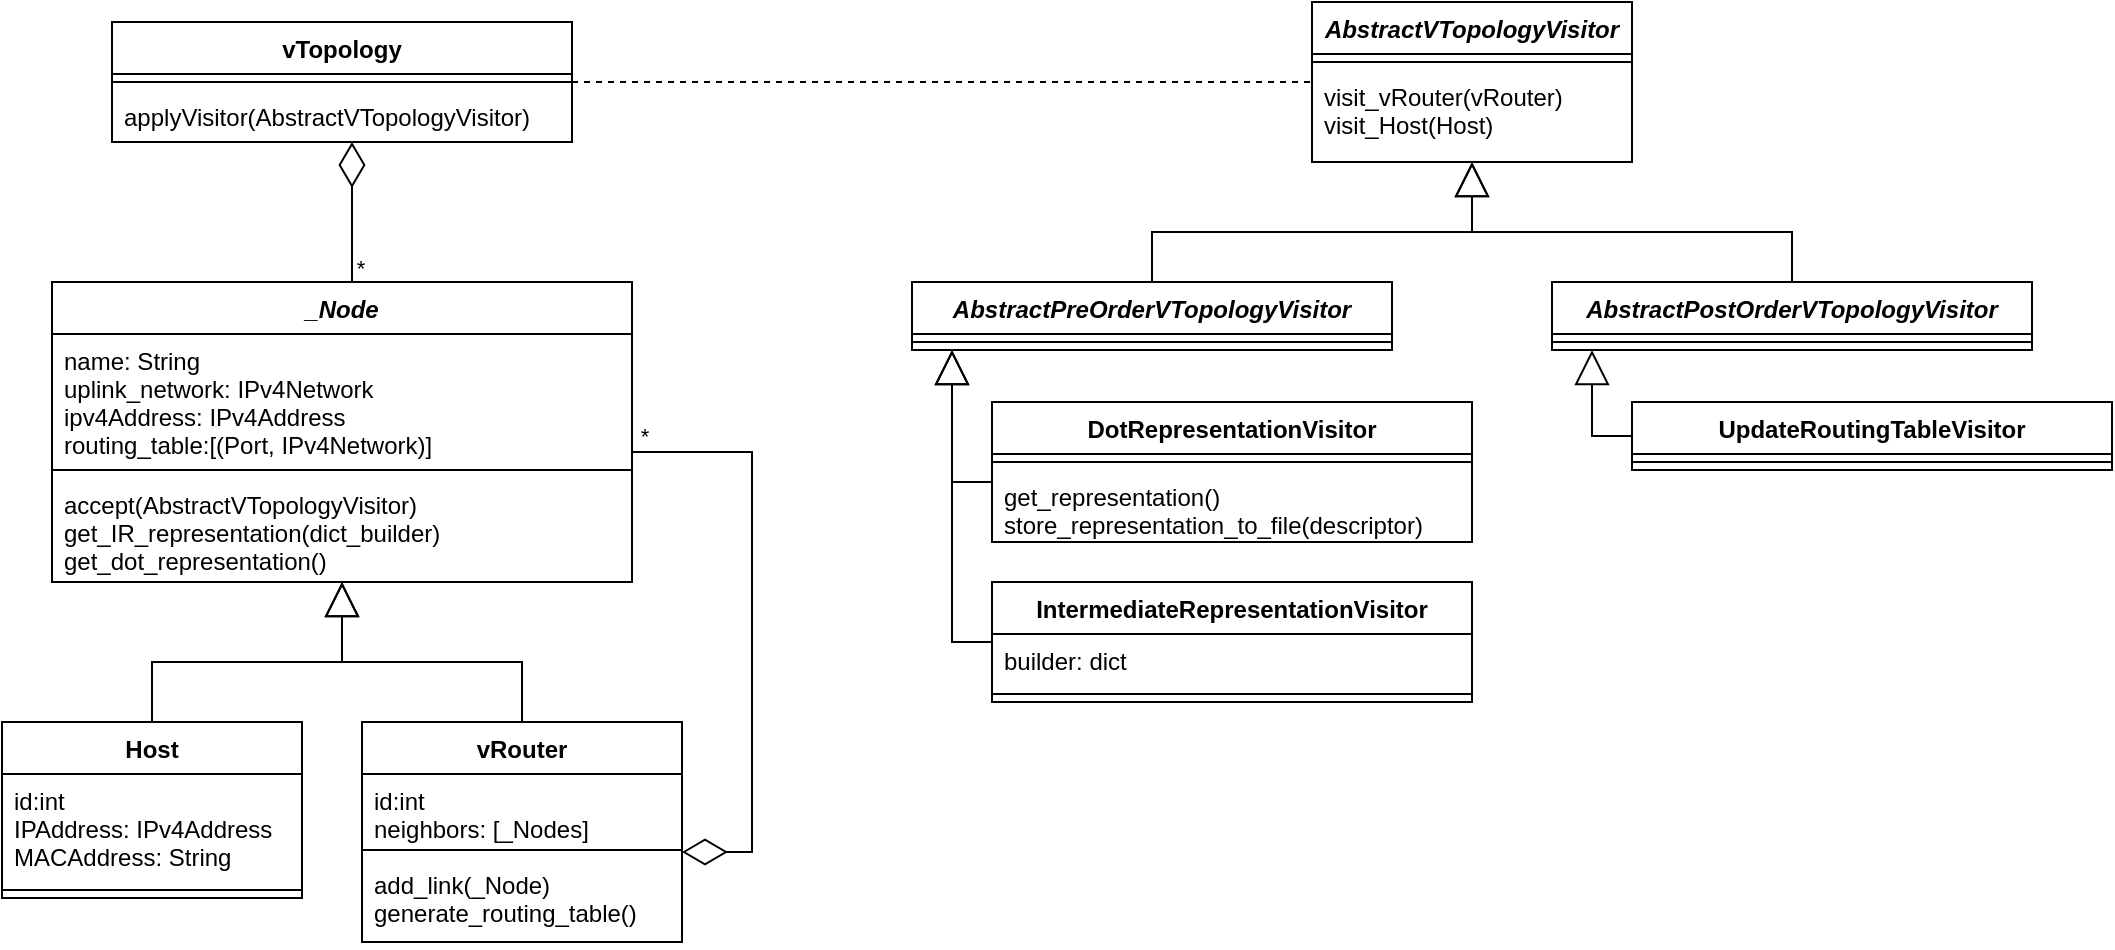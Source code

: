 <mxfile version="14.5.1" type="device"><diagram id="0sm4el6s3_t0px6t5tR7" name="Page-1"><mxGraphModel dx="1150" dy="1152" grid="1" gridSize="10" guides="1" tooltips="1" connect="1" arrows="1" fold="1" page="1" pageScale="1" pageWidth="827" pageHeight="1169" math="0" shadow="0"><root><mxCell id="0"/><mxCell id="1" parent="0"/><mxCell id="20_lO-7Dl9Hoh911eCzB-68" style="edgeStyle=orthogonalEdgeStyle;rounded=0;orthogonalLoop=1;jettySize=auto;html=1;endArrow=none;endFill=0;endSize=15;dashed=1;" edge="1" parent="1" source="20_lO-7Dl9Hoh911eCzB-4" target="20_lO-7Dl9Hoh911eCzB-43"><mxGeometry relative="1" as="geometry"/></mxCell><mxCell id="20_lO-7Dl9Hoh911eCzB-4" value="vTopology" style="swimlane;fontStyle=1;align=center;verticalAlign=top;childLayout=stackLayout;horizontal=1;startSize=26;horizontalStack=0;resizeParent=1;resizeParentMax=0;resizeLast=0;collapsible=1;marginBottom=0;" vertex="1" parent="1"><mxGeometry x="920" y="90" width="230" height="60" as="geometry"/></mxCell><mxCell id="20_lO-7Dl9Hoh911eCzB-5" value="" style="line;strokeWidth=1;fillColor=none;align=left;verticalAlign=middle;spacingTop=-1;spacingLeft=3;spacingRight=3;rotatable=0;labelPosition=right;points=[];portConstraint=eastwest;" vertex="1" parent="20_lO-7Dl9Hoh911eCzB-4"><mxGeometry y="26" width="230" height="8" as="geometry"/></mxCell><mxCell id="20_lO-7Dl9Hoh911eCzB-6" value="applyVisitor(AbstractVTopologyVisitor)" style="text;strokeColor=none;fillColor=none;align=left;verticalAlign=top;spacingLeft=4;spacingRight=4;overflow=hidden;rotatable=0;points=[[0,0.5],[1,0.5]];portConstraint=eastwest;" vertex="1" parent="20_lO-7Dl9Hoh911eCzB-4"><mxGeometry y="34" width="230" height="26" as="geometry"/></mxCell><mxCell id="20_lO-7Dl9Hoh911eCzB-12" style="edgeStyle=orthogonalEdgeStyle;rounded=0;orthogonalLoop=1;jettySize=auto;html=1;startArrow=none;startFill=0;startSize=20;endArrow=diamondThin;endFill=0;endSize=20;" edge="1" parent="1" source="20_lO-7Dl9Hoh911eCzB-30" target="20_lO-7Dl9Hoh911eCzB-4"><mxGeometry relative="1" as="geometry"><Array as="points"><mxPoint x="1040" y="180"/><mxPoint x="1040" y="180"/></Array></mxGeometry></mxCell><mxCell id="20_lO-7Dl9Hoh911eCzB-13" value="*" style="edgeLabel;html=1;align=center;verticalAlign=middle;resizable=0;points=[];labelBackgroundColor=none;" vertex="1" connectable="0" parent="20_lO-7Dl9Hoh911eCzB-12"><mxGeometry x="-0.963" relative="1" as="geometry"><mxPoint x="4" y="-6" as="offset"/></mxGeometry></mxCell><mxCell id="20_lO-7Dl9Hoh911eCzB-33" style="edgeStyle=orthogonalEdgeStyle;rounded=0;orthogonalLoop=1;jettySize=auto;html=1;endArrow=block;endFill=0;endSize=15;" edge="1" parent="1" source="20_lO-7Dl9Hoh911eCzB-14" target="20_lO-7Dl9Hoh911eCzB-30"><mxGeometry relative="1" as="geometry"/></mxCell><mxCell id="20_lO-7Dl9Hoh911eCzB-41" style="edgeStyle=orthogonalEdgeStyle;rounded=0;orthogonalLoop=1;jettySize=auto;html=1;endArrow=diamondThin;endFill=0;endSize=20;" edge="1" parent="1" source="20_lO-7Dl9Hoh911eCzB-30" target="20_lO-7Dl9Hoh911eCzB-14"><mxGeometry relative="1" as="geometry"><Array as="points"><mxPoint x="1240" y="305"/><mxPoint x="1240" y="505"/></Array></mxGeometry></mxCell><mxCell id="20_lO-7Dl9Hoh911eCzB-42" value="*" style="edgeLabel;html=1;align=center;verticalAlign=middle;resizable=0;points=[];" vertex="1" connectable="0" parent="20_lO-7Dl9Hoh911eCzB-41"><mxGeometry x="-0.937" y="-2" relative="1" as="geometry"><mxPoint x="-4" y="-10" as="offset"/></mxGeometry></mxCell><mxCell id="20_lO-7Dl9Hoh911eCzB-14" value="vRouter" style="swimlane;fontStyle=1;align=center;verticalAlign=top;childLayout=stackLayout;horizontal=1;startSize=26;horizontalStack=0;resizeParent=1;resizeParentMax=0;resizeLast=0;collapsible=1;marginBottom=0;" vertex="1" parent="1"><mxGeometry x="1045" y="440" width="160" height="110" as="geometry"/></mxCell><mxCell id="20_lO-7Dl9Hoh911eCzB-15" value="id:int&#10;neighbors: [_Nodes]" style="text;strokeColor=none;fillColor=none;align=left;verticalAlign=top;spacingLeft=4;spacingRight=4;overflow=hidden;rotatable=0;points=[[0,0.5],[1,0.5]];portConstraint=eastwest;" vertex="1" parent="20_lO-7Dl9Hoh911eCzB-14"><mxGeometry y="26" width="160" height="34" as="geometry"/></mxCell><mxCell id="20_lO-7Dl9Hoh911eCzB-37" value="" style="line;strokeWidth=1;fillColor=none;align=left;verticalAlign=middle;spacingTop=-1;spacingLeft=3;spacingRight=3;rotatable=0;labelPosition=right;points=[];portConstraint=eastwest;" vertex="1" parent="20_lO-7Dl9Hoh911eCzB-14"><mxGeometry y="60" width="160" height="8" as="geometry"/></mxCell><mxCell id="20_lO-7Dl9Hoh911eCzB-39" value="add_link(_Node)&#10;generate_routing_table()&#10;" style="text;strokeColor=none;fillColor=none;align=left;verticalAlign=top;spacingLeft=4;spacingRight=4;overflow=hidden;rotatable=0;points=[[0,0.5],[1,0.5]];portConstraint=eastwest;" vertex="1" parent="20_lO-7Dl9Hoh911eCzB-14"><mxGeometry y="68" width="160" height="42" as="geometry"/></mxCell><mxCell id="20_lO-7Dl9Hoh911eCzB-34" style="edgeStyle=orthogonalEdgeStyle;rounded=0;orthogonalLoop=1;jettySize=auto;html=1;endArrow=block;endFill=0;endSize=15;" edge="1" parent="1" source="20_lO-7Dl9Hoh911eCzB-17" target="20_lO-7Dl9Hoh911eCzB-30"><mxGeometry relative="1" as="geometry"/></mxCell><mxCell id="20_lO-7Dl9Hoh911eCzB-17" value="Host" style="swimlane;fontStyle=1;align=center;verticalAlign=top;childLayout=stackLayout;horizontal=1;startSize=26;horizontalStack=0;resizeParent=1;resizeParentMax=0;resizeLast=0;collapsible=1;marginBottom=0;" vertex="1" parent="1"><mxGeometry x="865" y="440" width="150" height="88" as="geometry"/></mxCell><mxCell id="20_lO-7Dl9Hoh911eCzB-18" value="id:int&#10;IPAddress: IPv4Address&#10;MACAddress: String" style="text;strokeColor=none;fillColor=none;align=left;verticalAlign=top;spacingLeft=4;spacingRight=4;overflow=hidden;rotatable=0;points=[[0,0.5],[1,0.5]];portConstraint=eastwest;" vertex="1" parent="20_lO-7Dl9Hoh911eCzB-17"><mxGeometry y="26" width="150" height="54" as="geometry"/></mxCell><mxCell id="20_lO-7Dl9Hoh911eCzB-19" value="" style="line;strokeWidth=1;fillColor=none;align=left;verticalAlign=middle;spacingTop=-1;spacingLeft=3;spacingRight=3;rotatable=0;labelPosition=right;points=[];portConstraint=eastwest;" vertex="1" parent="20_lO-7Dl9Hoh911eCzB-17"><mxGeometry y="80" width="150" height="8" as="geometry"/></mxCell><mxCell id="20_lO-7Dl9Hoh911eCzB-30" value="_Node" style="swimlane;fontStyle=3;align=center;verticalAlign=top;childLayout=stackLayout;horizontal=1;startSize=26;horizontalStack=0;resizeParent=1;resizeParentMax=0;resizeLast=0;collapsible=1;marginBottom=0;" vertex="1" parent="1"><mxGeometry x="890" y="220" width="290" height="150" as="geometry"/></mxCell><mxCell id="20_lO-7Dl9Hoh911eCzB-32" value="name: String&#10;uplink_network: IPv4Network&#10;ipv4Address: IPv4Address&#10;routing_table:[(Port, IPv4Network)]" style="text;strokeColor=none;fillColor=none;align=left;verticalAlign=top;spacingLeft=4;spacingRight=4;overflow=hidden;rotatable=0;points=[[0,0.5],[1,0.5]];portConstraint=eastwest;" vertex="1" parent="20_lO-7Dl9Hoh911eCzB-30"><mxGeometry y="26" width="290" height="64" as="geometry"/></mxCell><mxCell id="20_lO-7Dl9Hoh911eCzB-31" value="" style="line;strokeWidth=1;fillColor=none;align=left;verticalAlign=middle;spacingTop=-1;spacingLeft=3;spacingRight=3;rotatable=0;labelPosition=right;points=[];portConstraint=eastwest;" vertex="1" parent="20_lO-7Dl9Hoh911eCzB-30"><mxGeometry y="90" width="290" height="8" as="geometry"/></mxCell><mxCell id="20_lO-7Dl9Hoh911eCzB-40" value="accept(AbstractVTopologyVisitor)&#10;get_IR_representation(dict_builder)&#10;get_dot_representation()" style="text;strokeColor=none;fillColor=none;align=left;verticalAlign=top;spacingLeft=4;spacingRight=4;overflow=hidden;rotatable=0;points=[[0,0.5],[1,0.5]];portConstraint=eastwest;" vertex="1" parent="20_lO-7Dl9Hoh911eCzB-30"><mxGeometry y="98" width="290" height="52" as="geometry"/></mxCell><mxCell id="20_lO-7Dl9Hoh911eCzB-43" value="AbstractVTopologyVisitor" style="swimlane;fontStyle=3;align=center;verticalAlign=top;childLayout=stackLayout;horizontal=1;startSize=26;horizontalStack=0;resizeParent=1;resizeParentMax=0;resizeLast=0;collapsible=1;marginBottom=0;" vertex="1" parent="1"><mxGeometry x="1520" y="80" width="160" height="80" as="geometry"/></mxCell><mxCell id="20_lO-7Dl9Hoh911eCzB-45" value="" style="line;strokeWidth=1;fillColor=none;align=left;verticalAlign=middle;spacingTop=-1;spacingLeft=3;spacingRight=3;rotatable=0;labelPosition=right;points=[];portConstraint=eastwest;" vertex="1" parent="20_lO-7Dl9Hoh911eCzB-43"><mxGeometry y="26" width="160" height="8" as="geometry"/></mxCell><mxCell id="20_lO-7Dl9Hoh911eCzB-46" value="visit_vRouter(vRouter)&#10;visit_Host(Host)" style="text;strokeColor=none;fillColor=none;align=left;verticalAlign=top;spacingLeft=4;spacingRight=4;overflow=hidden;rotatable=0;points=[[0,0.5],[1,0.5]];portConstraint=eastwest;" vertex="1" parent="20_lO-7Dl9Hoh911eCzB-43"><mxGeometry y="34" width="160" height="46" as="geometry"/></mxCell><mxCell id="20_lO-7Dl9Hoh911eCzB-64" style="edgeStyle=orthogonalEdgeStyle;rounded=0;orthogonalLoop=1;jettySize=auto;html=1;endArrow=block;endFill=0;endSize=15;" edge="1" parent="1" source="20_lO-7Dl9Hoh911eCzB-47" target="20_lO-7Dl9Hoh911eCzB-43"><mxGeometry relative="1" as="geometry"/></mxCell><mxCell id="20_lO-7Dl9Hoh911eCzB-47" value="AbstractPreOrderVTopologyVisitor" style="swimlane;fontStyle=3;align=center;verticalAlign=top;childLayout=stackLayout;horizontal=1;startSize=26;horizontalStack=0;resizeParent=1;resizeParentMax=0;resizeLast=0;collapsible=1;marginBottom=0;" vertex="1" parent="1"><mxGeometry x="1320" y="220" width="240" height="34" as="geometry"/></mxCell><mxCell id="20_lO-7Dl9Hoh911eCzB-48" value="" style="line;strokeWidth=1;fillColor=none;align=left;verticalAlign=middle;spacingTop=-1;spacingLeft=3;spacingRight=3;rotatable=0;labelPosition=right;points=[];portConstraint=eastwest;" vertex="1" parent="20_lO-7Dl9Hoh911eCzB-47"><mxGeometry y="26" width="240" height="8" as="geometry"/></mxCell><mxCell id="20_lO-7Dl9Hoh911eCzB-63" style="edgeStyle=orthogonalEdgeStyle;rounded=0;orthogonalLoop=1;jettySize=auto;html=1;endArrow=block;endFill=0;endSize=15;" edge="1" parent="1" source="20_lO-7Dl9Hoh911eCzB-53" target="20_lO-7Dl9Hoh911eCzB-43"><mxGeometry relative="1" as="geometry"/></mxCell><mxCell id="20_lO-7Dl9Hoh911eCzB-53" value="AbstractPostOrderVTopologyVisitor" style="swimlane;fontStyle=3;align=center;verticalAlign=top;childLayout=stackLayout;horizontal=1;startSize=26;horizontalStack=0;resizeParent=1;resizeParentMax=0;resizeLast=0;collapsible=1;marginBottom=0;" vertex="1" parent="1"><mxGeometry x="1640" y="220" width="240" height="34" as="geometry"/></mxCell><mxCell id="20_lO-7Dl9Hoh911eCzB-54" value="" style="line;strokeWidth=1;fillColor=none;align=left;verticalAlign=middle;spacingTop=-1;spacingLeft=3;spacingRight=3;rotatable=0;labelPosition=right;points=[];portConstraint=eastwest;" vertex="1" parent="20_lO-7Dl9Hoh911eCzB-53"><mxGeometry y="26" width="240" height="8" as="geometry"/></mxCell><mxCell id="20_lO-7Dl9Hoh911eCzB-62" style="edgeStyle=orthogonalEdgeStyle;rounded=0;orthogonalLoop=1;jettySize=auto;html=1;endArrow=block;endFill=0;endSize=15;" edge="1" parent="1" source="20_lO-7Dl9Hoh911eCzB-56" target="20_lO-7Dl9Hoh911eCzB-53"><mxGeometry relative="1" as="geometry"><Array as="points"><mxPoint x="1660" y="297"/></Array></mxGeometry></mxCell><mxCell id="20_lO-7Dl9Hoh911eCzB-56" value="UpdateRoutingTableVisitor" style="swimlane;fontStyle=1;align=center;verticalAlign=top;childLayout=stackLayout;horizontal=1;startSize=26;horizontalStack=0;resizeParent=1;resizeParentMax=0;resizeLast=0;collapsible=1;marginBottom=0;" vertex="1" parent="1"><mxGeometry x="1680" y="280" width="240" height="34" as="geometry"/></mxCell><mxCell id="20_lO-7Dl9Hoh911eCzB-57" value="" style="line;strokeWidth=1;fillColor=none;align=left;verticalAlign=middle;spacingTop=-1;spacingLeft=3;spacingRight=3;rotatable=0;labelPosition=right;points=[];portConstraint=eastwest;" vertex="1" parent="20_lO-7Dl9Hoh911eCzB-56"><mxGeometry y="26" width="240" height="8" as="geometry"/></mxCell><mxCell id="20_lO-7Dl9Hoh911eCzB-61" style="edgeStyle=orthogonalEdgeStyle;rounded=0;orthogonalLoop=1;jettySize=auto;html=1;endArrow=block;endFill=0;endSize=15;" edge="1" parent="1" source="20_lO-7Dl9Hoh911eCzB-59" target="20_lO-7Dl9Hoh911eCzB-47"><mxGeometry relative="1" as="geometry"><Array as="points"><mxPoint x="1340" y="320"/></Array></mxGeometry></mxCell><mxCell id="20_lO-7Dl9Hoh911eCzB-59" value="DotRepresentationVisitor" style="swimlane;fontStyle=1;align=center;verticalAlign=top;childLayout=stackLayout;horizontal=1;startSize=26;horizontalStack=0;resizeParent=1;resizeParentMax=0;resizeLast=0;collapsible=1;marginBottom=0;" vertex="1" parent="1"><mxGeometry x="1360" y="280" width="240" height="70" as="geometry"/></mxCell><mxCell id="20_lO-7Dl9Hoh911eCzB-60" value="" style="line;strokeWidth=1;fillColor=none;align=left;verticalAlign=middle;spacingTop=-1;spacingLeft=3;spacingRight=3;rotatable=0;labelPosition=right;points=[];portConstraint=eastwest;" vertex="1" parent="20_lO-7Dl9Hoh911eCzB-59"><mxGeometry y="26" width="240" height="8" as="geometry"/></mxCell><mxCell id="20_lO-7Dl9Hoh911eCzB-70" value="get_representation()&#10;store_representation_to_file(descriptor)" style="text;strokeColor=none;fillColor=none;align=left;verticalAlign=top;spacingLeft=4;spacingRight=4;overflow=hidden;rotatable=0;points=[[0,0.5],[1,0.5]];portConstraint=eastwest;" vertex="1" parent="20_lO-7Dl9Hoh911eCzB-59"><mxGeometry y="34" width="240" height="36" as="geometry"/></mxCell><mxCell id="20_lO-7Dl9Hoh911eCzB-67" style="edgeStyle=orthogonalEdgeStyle;rounded=0;orthogonalLoop=1;jettySize=auto;html=1;endArrow=block;endFill=0;endSize=15;" edge="1" parent="1" source="20_lO-7Dl9Hoh911eCzB-65" target="20_lO-7Dl9Hoh911eCzB-47"><mxGeometry relative="1" as="geometry"><Array as="points"><mxPoint x="1340" y="400"/></Array></mxGeometry></mxCell><mxCell id="20_lO-7Dl9Hoh911eCzB-65" value="IntermediateRepresentationVisitor" style="swimlane;fontStyle=1;align=center;verticalAlign=top;childLayout=stackLayout;horizontal=1;startSize=26;horizontalStack=0;resizeParent=1;resizeParentMax=0;resizeLast=0;collapsible=1;marginBottom=0;" vertex="1" parent="1"><mxGeometry x="1360" y="370" width="240" height="60" as="geometry"/></mxCell><mxCell id="20_lO-7Dl9Hoh911eCzB-69" value="builder: dict" style="text;strokeColor=none;fillColor=none;align=left;verticalAlign=top;spacingLeft=4;spacingRight=4;overflow=hidden;rotatable=0;points=[[0,0.5],[1,0.5]];portConstraint=eastwest;" vertex="1" parent="20_lO-7Dl9Hoh911eCzB-65"><mxGeometry y="26" width="240" height="26" as="geometry"/></mxCell><mxCell id="20_lO-7Dl9Hoh911eCzB-66" value="" style="line;strokeWidth=1;fillColor=none;align=left;verticalAlign=middle;spacingTop=-1;spacingLeft=3;spacingRight=3;rotatable=0;labelPosition=right;points=[];portConstraint=eastwest;" vertex="1" parent="20_lO-7Dl9Hoh911eCzB-65"><mxGeometry y="52" width="240" height="8" as="geometry"/></mxCell></root></mxGraphModel></diagram></mxfile>